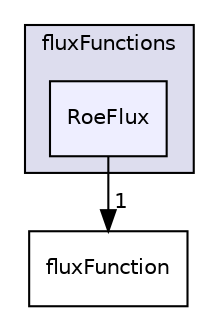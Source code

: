 digraph "RoeFlux" {
  bgcolor=transparent;
  compound=true
  node [ fontsize="10", fontname="Helvetica"];
  edge [ labelfontsize="10", labelfontname="Helvetica"];
  subgraph clusterdir_076b29eae178ecf1c6c2ddb93133d203 {
    graph [ bgcolor="#ddddee", pencolor="black", label="fluxFunctions" fontname="Helvetica", fontsize="10", URL="dir_076b29eae178ecf1c6c2ddb93133d203.html"]
  dir_e074883ebfc8972ad3138bb50a38f393 [shape=box, label="RoeFlux", style="filled", fillcolor="#eeeeff", pencolor="black", URL="dir_e074883ebfc8972ad3138bb50a38f393.html"];
  }
  dir_b18f7c2500e15c603f4cdee1c1abd247 [shape=box label="fluxFunction" URL="dir_b18f7c2500e15c603f4cdee1c1abd247.html"];
  dir_e074883ebfc8972ad3138bb50a38f393->dir_b18f7c2500e15c603f4cdee1c1abd247 [headlabel="1", labeldistance=1.5 headhref="dir_000331_000149.html"];
}
